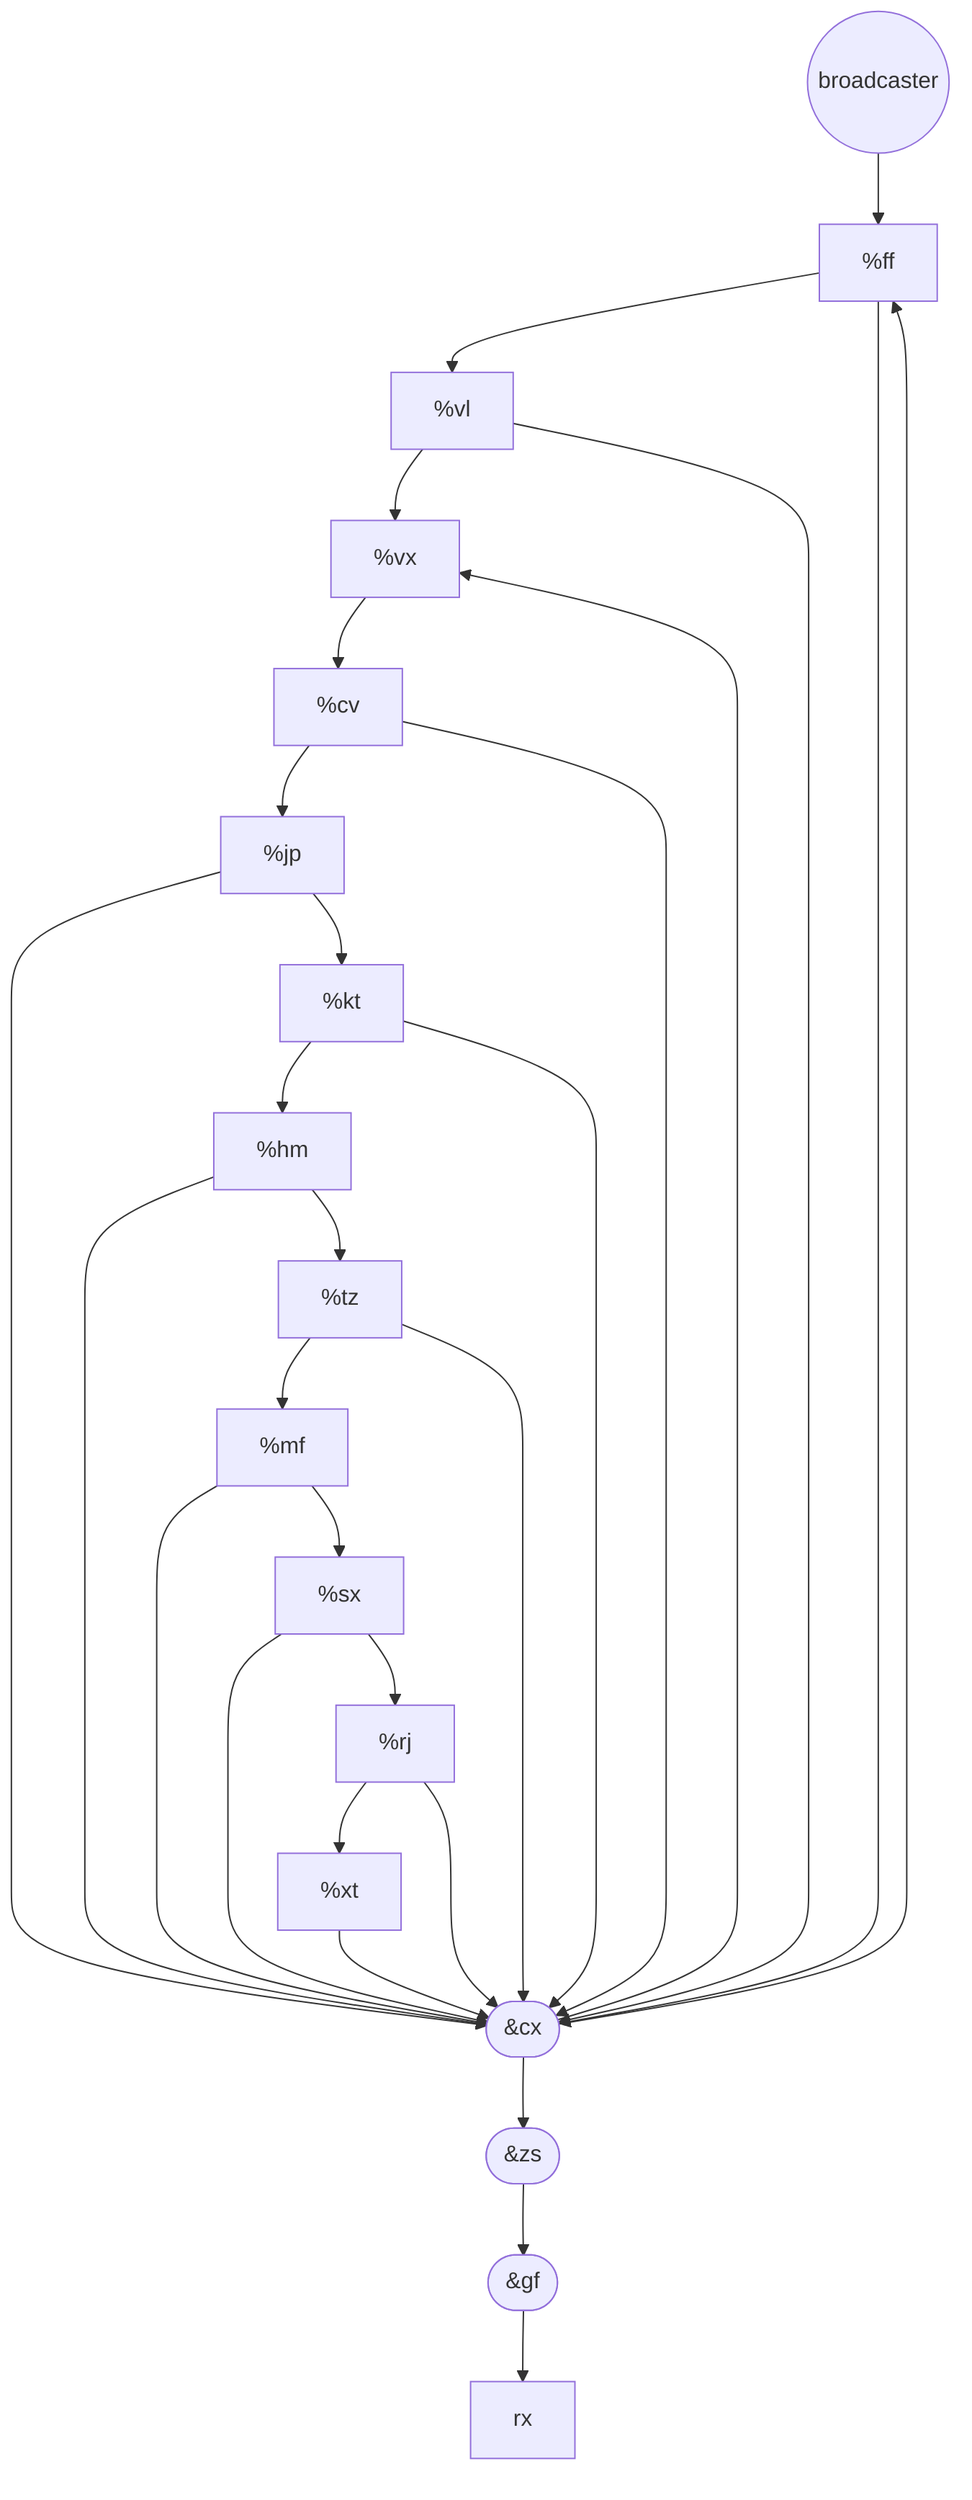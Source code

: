 %% Subcircuit FF to ZS
flowchart TD
    b((broadcaster)) --> ff
    ff[%ff] --> vl & cx
    vl[%vl] --> vx & cx
    vx[%vx] --> cv
    cv[%cv] --> jp & cx
    jp[%jp] --> cx & kt
    cx([&cx]) --> ff & vx & zs
    zs([&zs]) --> gf
    gf([&gf]) --> rx
    kt[%kt] --> hm & cx
    hm[%hm] --> cx & tz
    tz[%tz] --> mf & cx
    mf[%mf] --> cx & sx
    sx[%sx] --> cx & rj
    rj[%rj] --> xt & cx
    xt[%xt] --> cx